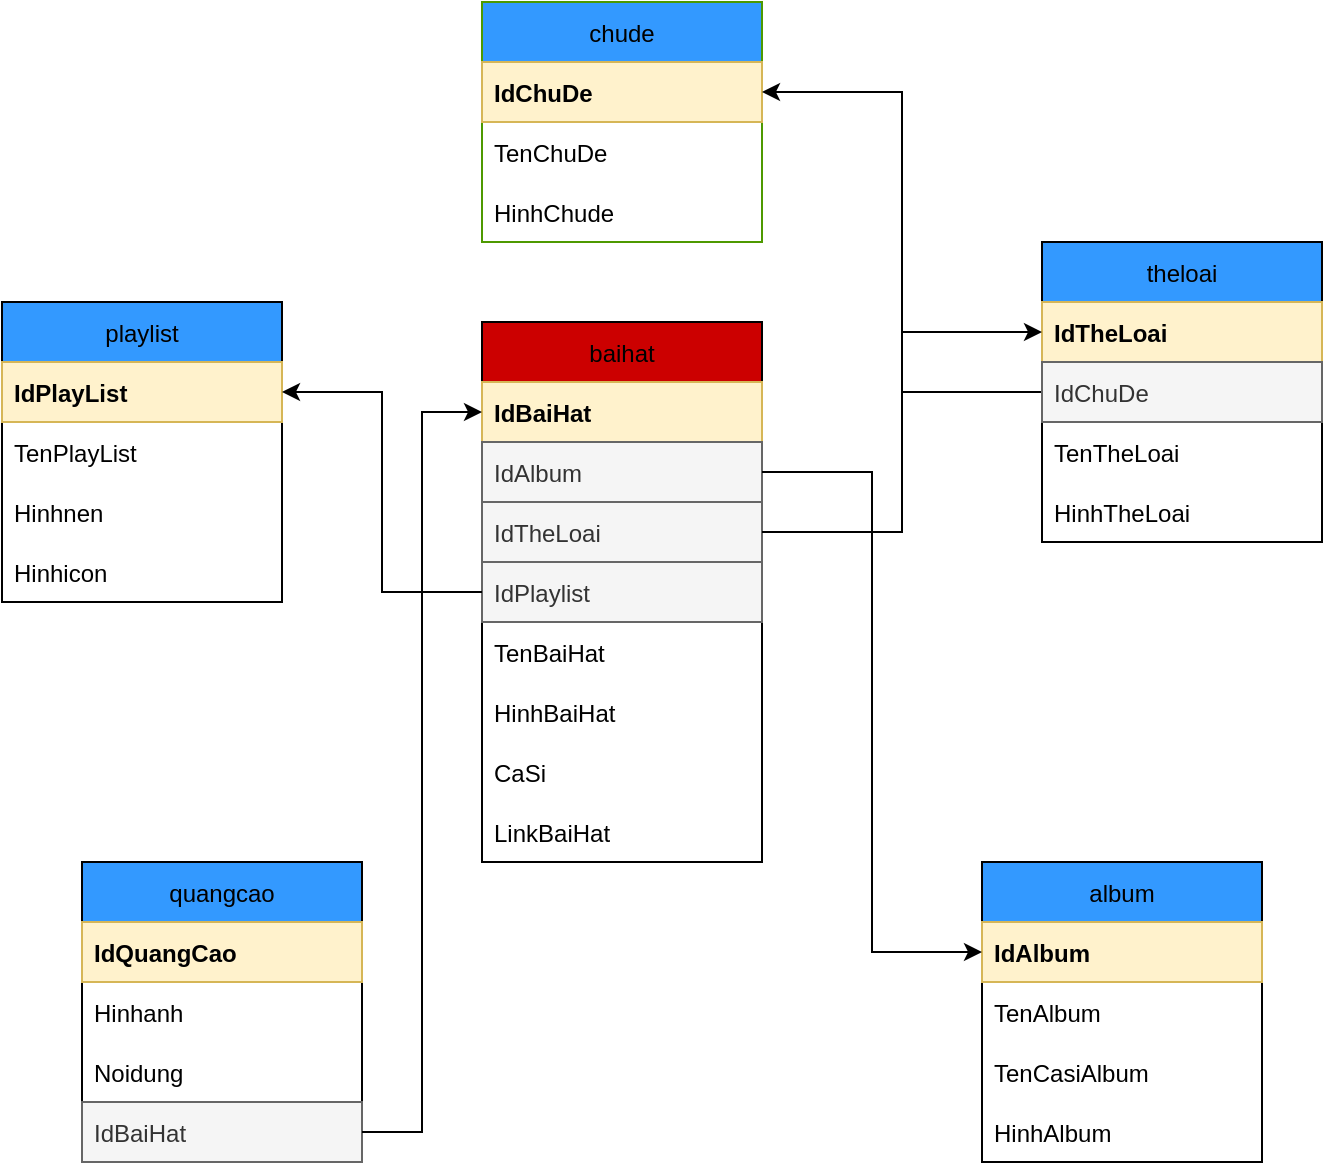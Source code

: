 <mxfile version="17.4.0" type="device"><diagram id="C5RBs43oDa-KdzZeNtuy" name="Page-1"><mxGraphModel dx="868" dy="482" grid="1" gridSize="10" guides="1" tooltips="1" connect="1" arrows="1" fold="1" page="1" pageScale="1" pageWidth="827" pageHeight="1169" math="0" shadow="0"><root><mxCell id="WIyWlLk6GJQsqaUBKTNV-0"/><mxCell id="WIyWlLk6GJQsqaUBKTNV-1" parent="WIyWlLk6GJQsqaUBKTNV-0"/><mxCell id="KCn4j6j0lcuTSPYzQUQD-23" value="chude" style="swimlane;fontStyle=0;childLayout=stackLayout;horizontal=1;startSize=30;horizontalStack=0;resizeParent=1;resizeParentMax=0;resizeLast=0;collapsible=1;marginBottom=0;strokeColor=#4D9900;fillColor=#3399FF;" vertex="1" parent="WIyWlLk6GJQsqaUBKTNV-1"><mxGeometry x="280" y="150" width="140" height="120" as="geometry"/></mxCell><mxCell id="KCn4j6j0lcuTSPYzQUQD-24" value="IdChuDe" style="text;strokeColor=#d6b656;fillColor=#fff2cc;align=left;verticalAlign=middle;spacingLeft=4;spacingRight=4;overflow=hidden;points=[[0,0.5],[1,0.5]];portConstraint=eastwest;rotatable=0;fontStyle=1" vertex="1" parent="KCn4j6j0lcuTSPYzQUQD-23"><mxGeometry y="30" width="140" height="30" as="geometry"/></mxCell><mxCell id="KCn4j6j0lcuTSPYzQUQD-25" value="TenChuDe" style="text;strokeColor=none;fillColor=none;align=left;verticalAlign=middle;spacingLeft=4;spacingRight=4;overflow=hidden;points=[[0,0.5],[1,0.5]];portConstraint=eastwest;rotatable=0;" vertex="1" parent="KCn4j6j0lcuTSPYzQUQD-23"><mxGeometry y="60" width="140" height="30" as="geometry"/></mxCell><mxCell id="KCn4j6j0lcuTSPYzQUQD-26" value="HinhChude" style="text;strokeColor=none;fillColor=none;align=left;verticalAlign=middle;spacingLeft=4;spacingRight=4;overflow=hidden;points=[[0,0.5],[1,0.5]];portConstraint=eastwest;rotatable=0;" vertex="1" parent="KCn4j6j0lcuTSPYzQUQD-23"><mxGeometry y="90" width="140" height="30" as="geometry"/></mxCell><mxCell id="KCn4j6j0lcuTSPYzQUQD-65" style="edgeStyle=orthogonalEdgeStyle;shape=connector;rounded=0;orthogonalLoop=1;jettySize=auto;html=1;exitX=0;exitY=0.5;exitDx=0;exitDy=0;labelBackgroundColor=default;fontFamily=Helvetica;fontSize=11;fontColor=default;endArrow=classic;strokeColor=default;" edge="1" parent="WIyWlLk6GJQsqaUBKTNV-1" source="KCn4j6j0lcuTSPYzQUQD-27" target="KCn4j6j0lcuTSPYzQUQD-24"><mxGeometry relative="1" as="geometry"/></mxCell><mxCell id="KCn4j6j0lcuTSPYzQUQD-27" value="theloai" style="swimlane;fontStyle=0;childLayout=stackLayout;horizontal=1;startSize=30;horizontalStack=0;resizeParent=1;resizeParentMax=0;resizeLast=0;collapsible=1;marginBottom=0;fillColor=#3399FF;" vertex="1" parent="WIyWlLk6GJQsqaUBKTNV-1"><mxGeometry x="560" y="270" width="140" height="150" as="geometry"/></mxCell><mxCell id="KCn4j6j0lcuTSPYzQUQD-28" value="IdTheLoai" style="text;strokeColor=#d6b656;fillColor=#fff2cc;align=left;verticalAlign=middle;spacingLeft=4;spacingRight=4;overflow=hidden;points=[[0,0.5],[1,0.5]];portConstraint=eastwest;rotatable=0;fontStyle=1" vertex="1" parent="KCn4j6j0lcuTSPYzQUQD-27"><mxGeometry y="30" width="140" height="30" as="geometry"/></mxCell><mxCell id="KCn4j6j0lcuTSPYzQUQD-29" value="IdChuDe" style="text;strokeColor=#666666;fillColor=#f5f5f5;align=left;verticalAlign=middle;spacingLeft=4;spacingRight=4;overflow=hidden;points=[[0,0.5],[1,0.5]];portConstraint=eastwest;rotatable=0;fontColor=#333333;" vertex="1" parent="KCn4j6j0lcuTSPYzQUQD-27"><mxGeometry y="60" width="140" height="30" as="geometry"/></mxCell><mxCell id="KCn4j6j0lcuTSPYzQUQD-30" value="TenTheLoai" style="text;strokeColor=none;fillColor=none;align=left;verticalAlign=middle;spacingLeft=4;spacingRight=4;overflow=hidden;points=[[0,0.5],[1,0.5]];portConstraint=eastwest;rotatable=0;" vertex="1" parent="KCn4j6j0lcuTSPYzQUQD-27"><mxGeometry y="90" width="140" height="30" as="geometry"/></mxCell><mxCell id="KCn4j6j0lcuTSPYzQUQD-31" value="HinhTheLoai" style="text;strokeColor=none;fillColor=none;align=left;verticalAlign=middle;spacingLeft=4;spacingRight=4;overflow=hidden;points=[[0,0.5],[1,0.5]];portConstraint=eastwest;rotatable=0;" vertex="1" parent="KCn4j6j0lcuTSPYzQUQD-27"><mxGeometry y="120" width="140" height="30" as="geometry"/></mxCell><mxCell id="KCn4j6j0lcuTSPYzQUQD-32" value="baihat" style="swimlane;fontStyle=0;childLayout=stackLayout;horizontal=1;startSize=30;horizontalStack=0;resizeParent=1;resizeParentMax=0;resizeLast=0;collapsible=1;marginBottom=0;fillColor=#CC0000;" vertex="1" parent="WIyWlLk6GJQsqaUBKTNV-1"><mxGeometry x="280" y="310" width="140" height="270" as="geometry"/></mxCell><mxCell id="KCn4j6j0lcuTSPYzQUQD-33" value="IdBaiHat" style="text;strokeColor=#d6b656;fillColor=#fff2cc;align=left;verticalAlign=middle;spacingLeft=4;spacingRight=4;overflow=hidden;points=[[0,0.5],[1,0.5]];portConstraint=eastwest;rotatable=0;fontStyle=1" vertex="1" parent="KCn4j6j0lcuTSPYzQUQD-32"><mxGeometry y="30" width="140" height="30" as="geometry"/></mxCell><mxCell id="KCn4j6j0lcuTSPYzQUQD-34" value="IdAlbum" style="text;strokeColor=#666666;fillColor=#f5f5f5;align=left;verticalAlign=middle;spacingLeft=4;spacingRight=4;overflow=hidden;points=[[0,0.5],[1,0.5]];portConstraint=eastwest;rotatable=0;fontColor=#333333;" vertex="1" parent="KCn4j6j0lcuTSPYzQUQD-32"><mxGeometry y="60" width="140" height="30" as="geometry"/></mxCell><mxCell id="KCn4j6j0lcuTSPYzQUQD-35" value="IdTheLoai    " style="text;strokeColor=#666666;fillColor=#f5f5f5;align=left;verticalAlign=middle;spacingLeft=4;spacingRight=4;overflow=hidden;points=[[0,0.5],[1,0.5]];portConstraint=eastwest;rotatable=0;fontColor=#333333;" vertex="1" parent="KCn4j6j0lcuTSPYzQUQD-32"><mxGeometry y="90" width="140" height="30" as="geometry"/></mxCell><mxCell id="KCn4j6j0lcuTSPYzQUQD-37" value="IdPlaylist" style="text;strokeColor=#666666;fillColor=#f5f5f5;align=left;verticalAlign=middle;spacingLeft=4;spacingRight=4;overflow=hidden;points=[[0,0.5],[1,0.5]];portConstraint=eastwest;rotatable=0;fontColor=#333333;" vertex="1" parent="KCn4j6j0lcuTSPYzQUQD-32"><mxGeometry y="120" width="140" height="30" as="geometry"/></mxCell><mxCell id="KCn4j6j0lcuTSPYzQUQD-43" value="TenBaiHat" style="text;strokeColor=none;fillColor=none;align=left;verticalAlign=middle;spacingLeft=4;spacingRight=4;overflow=hidden;points=[[0,0.5],[1,0.5]];portConstraint=eastwest;rotatable=0;" vertex="1" parent="KCn4j6j0lcuTSPYzQUQD-32"><mxGeometry y="150" width="140" height="30" as="geometry"/></mxCell><mxCell id="KCn4j6j0lcuTSPYzQUQD-42" value="HinhBaiHat" style="text;strokeColor=none;fillColor=none;align=left;verticalAlign=middle;spacingLeft=4;spacingRight=4;overflow=hidden;points=[[0,0.5],[1,0.5]];portConstraint=eastwest;rotatable=0;" vertex="1" parent="KCn4j6j0lcuTSPYzQUQD-32"><mxGeometry y="180" width="140" height="30" as="geometry"/></mxCell><mxCell id="KCn4j6j0lcuTSPYzQUQD-41" value="CaSi" style="text;strokeColor=none;fillColor=none;align=left;verticalAlign=middle;spacingLeft=4;spacingRight=4;overflow=hidden;points=[[0,0.5],[1,0.5]];portConstraint=eastwest;rotatable=0;" vertex="1" parent="KCn4j6j0lcuTSPYzQUQD-32"><mxGeometry y="210" width="140" height="30" as="geometry"/></mxCell><mxCell id="KCn4j6j0lcuTSPYzQUQD-39" value="LinkBaiHat" style="text;strokeColor=none;fillColor=none;align=left;verticalAlign=middle;spacingLeft=4;spacingRight=4;overflow=hidden;points=[[0,0.5],[1,0.5]];portConstraint=eastwest;rotatable=0;" vertex="1" parent="KCn4j6j0lcuTSPYzQUQD-32"><mxGeometry y="240" width="140" height="30" as="geometry"/></mxCell><mxCell id="KCn4j6j0lcuTSPYzQUQD-44" value="playlist" style="swimlane;fontStyle=0;childLayout=stackLayout;horizontal=1;startSize=30;horizontalStack=0;resizeParent=1;resizeParentMax=0;resizeLast=0;collapsible=1;marginBottom=0;fillColor=#3399FF;" vertex="1" parent="WIyWlLk6GJQsqaUBKTNV-1"><mxGeometry x="40" y="300" width="140" height="150" as="geometry"/></mxCell><mxCell id="KCn4j6j0lcuTSPYzQUQD-45" value="IdPlayList" style="text;strokeColor=#d6b656;fillColor=#fff2cc;align=left;verticalAlign=middle;spacingLeft=4;spacingRight=4;overflow=hidden;points=[[0,0.5],[1,0.5]];portConstraint=eastwest;rotatable=0;fontStyle=1" vertex="1" parent="KCn4j6j0lcuTSPYzQUQD-44"><mxGeometry y="30" width="140" height="30" as="geometry"/></mxCell><mxCell id="KCn4j6j0lcuTSPYzQUQD-46" value="TenPlayList" style="text;align=left;verticalAlign=middle;spacingLeft=4;spacingRight=4;overflow=hidden;points=[[0,0.5],[1,0.5]];portConstraint=eastwest;rotatable=0;" vertex="1" parent="KCn4j6j0lcuTSPYzQUQD-44"><mxGeometry y="60" width="140" height="30" as="geometry"/></mxCell><mxCell id="KCn4j6j0lcuTSPYzQUQD-47" value="Hinhnen" style="text;strokeColor=none;fillColor=none;align=left;verticalAlign=middle;spacingLeft=4;spacingRight=4;overflow=hidden;points=[[0,0.5],[1,0.5]];portConstraint=eastwest;rotatable=0;" vertex="1" parent="KCn4j6j0lcuTSPYzQUQD-44"><mxGeometry y="90" width="140" height="30" as="geometry"/></mxCell><mxCell id="KCn4j6j0lcuTSPYzQUQD-48" value="Hinhicon" style="text;strokeColor=none;fillColor=none;align=left;verticalAlign=middle;spacingLeft=4;spacingRight=4;overflow=hidden;points=[[0,0.5],[1,0.5]];portConstraint=eastwest;rotatable=0;" vertex="1" parent="KCn4j6j0lcuTSPYzQUQD-44"><mxGeometry y="120" width="140" height="30" as="geometry"/></mxCell><mxCell id="KCn4j6j0lcuTSPYzQUQD-49" value="quangcao" style="swimlane;fontStyle=0;childLayout=stackLayout;horizontal=1;startSize=30;horizontalStack=0;resizeParent=1;resizeParentMax=0;resizeLast=0;collapsible=1;marginBottom=0;fillColor=#3399FF;" vertex="1" parent="WIyWlLk6GJQsqaUBKTNV-1"><mxGeometry x="80" y="580" width="140" height="150" as="geometry"/></mxCell><mxCell id="KCn4j6j0lcuTSPYzQUQD-50" value="IdQuangCao" style="text;strokeColor=#d6b656;fillColor=#fff2cc;align=left;verticalAlign=middle;spacingLeft=4;spacingRight=4;overflow=hidden;points=[[0,0.5],[1,0.5]];portConstraint=eastwest;rotatable=0;fontStyle=1" vertex="1" parent="KCn4j6j0lcuTSPYzQUQD-49"><mxGeometry y="30" width="140" height="30" as="geometry"/></mxCell><mxCell id="KCn4j6j0lcuTSPYzQUQD-51" value="Hinhanh" style="text;align=left;verticalAlign=middle;spacingLeft=4;spacingRight=4;overflow=hidden;points=[[0,0.5],[1,0.5]];portConstraint=eastwest;rotatable=0;" vertex="1" parent="KCn4j6j0lcuTSPYzQUQD-49"><mxGeometry y="60" width="140" height="30" as="geometry"/></mxCell><mxCell id="KCn4j6j0lcuTSPYzQUQD-52" value="Noidung" style="text;strokeColor=none;fillColor=none;align=left;verticalAlign=middle;spacingLeft=4;spacingRight=4;overflow=hidden;points=[[0,0.5],[1,0.5]];portConstraint=eastwest;rotatable=0;" vertex="1" parent="KCn4j6j0lcuTSPYzQUQD-49"><mxGeometry y="90" width="140" height="30" as="geometry"/></mxCell><mxCell id="KCn4j6j0lcuTSPYzQUQD-53" value="IdBaiHat" style="text;strokeColor=#666666;fillColor=#f5f5f5;align=left;verticalAlign=middle;spacingLeft=4;spacingRight=4;overflow=hidden;points=[[0,0.5],[1,0.5]];portConstraint=eastwest;rotatable=0;fontColor=#333333;" vertex="1" parent="KCn4j6j0lcuTSPYzQUQD-49"><mxGeometry y="120" width="140" height="30" as="geometry"/></mxCell><mxCell id="KCn4j6j0lcuTSPYzQUQD-54" value="album" style="swimlane;fontStyle=0;childLayout=stackLayout;horizontal=1;startSize=30;horizontalStack=0;resizeParent=1;resizeParentMax=0;resizeLast=0;collapsible=1;marginBottom=0;fillColor=#3399FF;" vertex="1" parent="WIyWlLk6GJQsqaUBKTNV-1"><mxGeometry x="530" y="580" width="140" height="150" as="geometry"/></mxCell><mxCell id="KCn4j6j0lcuTSPYzQUQD-55" value="IdAlbum" style="text;strokeColor=#d6b656;fillColor=#fff2cc;align=left;verticalAlign=middle;spacingLeft=4;spacingRight=4;overflow=hidden;points=[[0,0.5],[1,0.5]];portConstraint=eastwest;rotatable=0;fontStyle=1" vertex="1" parent="KCn4j6j0lcuTSPYzQUQD-54"><mxGeometry y="30" width="140" height="30" as="geometry"/></mxCell><mxCell id="KCn4j6j0lcuTSPYzQUQD-56" value="TenAlbum" style="text;align=left;verticalAlign=middle;spacingLeft=4;spacingRight=4;overflow=hidden;points=[[0,0.5],[1,0.5]];portConstraint=eastwest;rotatable=0;" vertex="1" parent="KCn4j6j0lcuTSPYzQUQD-54"><mxGeometry y="60" width="140" height="30" as="geometry"/></mxCell><mxCell id="KCn4j6j0lcuTSPYzQUQD-57" value="TenCasiAlbum" style="text;strokeColor=none;fillColor=none;align=left;verticalAlign=middle;spacingLeft=4;spacingRight=4;overflow=hidden;points=[[0,0.5],[1,0.5]];portConstraint=eastwest;rotatable=0;" vertex="1" parent="KCn4j6j0lcuTSPYzQUQD-54"><mxGeometry y="90" width="140" height="30" as="geometry"/></mxCell><mxCell id="KCn4j6j0lcuTSPYzQUQD-58" value="HinhAlbum" style="text;align=left;verticalAlign=middle;spacingLeft=4;spacingRight=4;overflow=hidden;points=[[0,0.5],[1,0.5]];portConstraint=eastwest;rotatable=0;" vertex="1" parent="KCn4j6j0lcuTSPYzQUQD-54"><mxGeometry y="120" width="140" height="30" as="geometry"/></mxCell><mxCell id="KCn4j6j0lcuTSPYzQUQD-61" style="edgeStyle=orthogonalEdgeStyle;shape=connector;rounded=0;orthogonalLoop=1;jettySize=auto;html=1;exitX=0;exitY=0.5;exitDx=0;exitDy=0;entryX=1;entryY=0.5;entryDx=0;entryDy=0;labelBackgroundColor=default;fontFamily=Helvetica;fontSize=11;fontColor=default;endArrow=classic;strokeColor=default;" edge="1" parent="WIyWlLk6GJQsqaUBKTNV-1" source="KCn4j6j0lcuTSPYzQUQD-37" target="KCn4j6j0lcuTSPYzQUQD-45"><mxGeometry relative="1" as="geometry"/></mxCell><mxCell id="KCn4j6j0lcuTSPYzQUQD-62" style="edgeStyle=orthogonalEdgeStyle;shape=connector;rounded=0;orthogonalLoop=1;jettySize=auto;html=1;exitX=1;exitY=0.5;exitDx=0;exitDy=0;entryX=0;entryY=0.5;entryDx=0;entryDy=0;labelBackgroundColor=default;fontFamily=Helvetica;fontSize=11;fontColor=default;endArrow=classic;strokeColor=default;" edge="1" parent="WIyWlLk6GJQsqaUBKTNV-1" source="KCn4j6j0lcuTSPYzQUQD-35" target="KCn4j6j0lcuTSPYzQUQD-28"><mxGeometry relative="1" as="geometry"/></mxCell><mxCell id="KCn4j6j0lcuTSPYzQUQD-63" style="edgeStyle=orthogonalEdgeStyle;shape=connector;rounded=0;orthogonalLoop=1;jettySize=auto;html=1;exitX=1;exitY=0.5;exitDx=0;exitDy=0;entryX=0;entryY=0.5;entryDx=0;entryDy=0;labelBackgroundColor=default;fontFamily=Helvetica;fontSize=11;fontColor=default;endArrow=classic;strokeColor=default;" edge="1" parent="WIyWlLk6GJQsqaUBKTNV-1" source="KCn4j6j0lcuTSPYzQUQD-34" target="KCn4j6j0lcuTSPYzQUQD-55"><mxGeometry relative="1" as="geometry"/></mxCell><mxCell id="KCn4j6j0lcuTSPYzQUQD-64" style="edgeStyle=orthogonalEdgeStyle;shape=connector;rounded=0;orthogonalLoop=1;jettySize=auto;html=1;exitX=1;exitY=0.5;exitDx=0;exitDy=0;entryX=0;entryY=0.5;entryDx=0;entryDy=0;labelBackgroundColor=default;fontFamily=Helvetica;fontSize=11;fontColor=default;endArrow=classic;strokeColor=default;" edge="1" parent="WIyWlLk6GJQsqaUBKTNV-1" source="KCn4j6j0lcuTSPYzQUQD-53" target="KCn4j6j0lcuTSPYzQUQD-33"><mxGeometry relative="1" as="geometry"/></mxCell></root></mxGraphModel></diagram></mxfile>